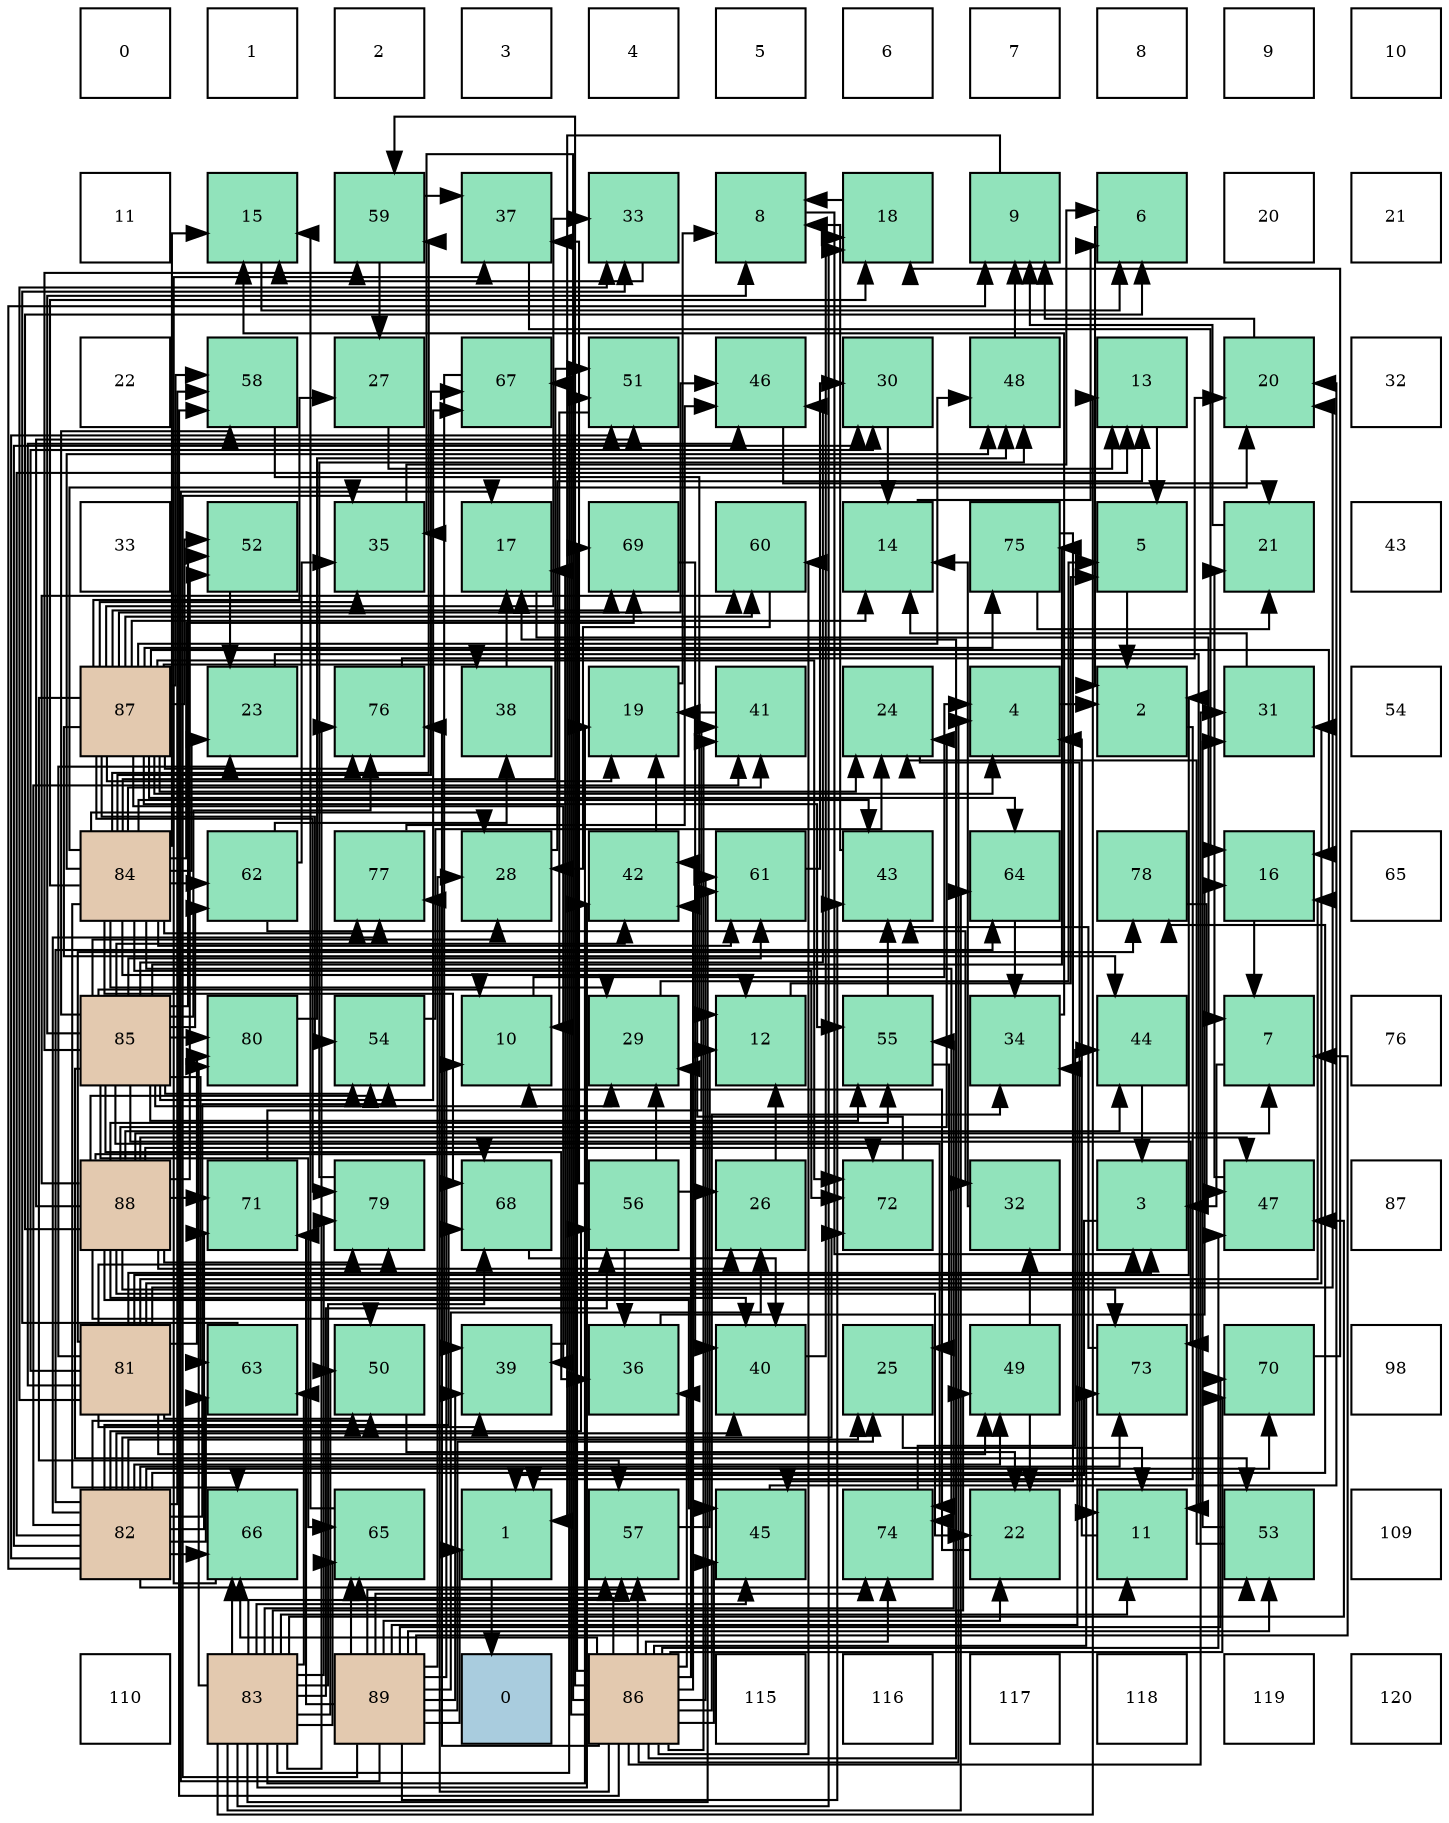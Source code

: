 digraph layout{
 rankdir=TB;
 splines=ortho;
 node [style=filled shape=square fixedsize=true width=0.6];
0[label="0", fontsize=8, fillcolor="#ffffff"];
1[label="1", fontsize=8, fillcolor="#ffffff"];
2[label="2", fontsize=8, fillcolor="#ffffff"];
3[label="3", fontsize=8, fillcolor="#ffffff"];
4[label="4", fontsize=8, fillcolor="#ffffff"];
5[label="5", fontsize=8, fillcolor="#ffffff"];
6[label="6", fontsize=8, fillcolor="#ffffff"];
7[label="7", fontsize=8, fillcolor="#ffffff"];
8[label="8", fontsize=8, fillcolor="#ffffff"];
9[label="9", fontsize=8, fillcolor="#ffffff"];
10[label="10", fontsize=8, fillcolor="#ffffff"];
11[label="11", fontsize=8, fillcolor="#ffffff"];
12[label="15", fontsize=8, fillcolor="#91e3bb"];
13[label="59", fontsize=8, fillcolor="#91e3bb"];
14[label="37", fontsize=8, fillcolor="#91e3bb"];
15[label="33", fontsize=8, fillcolor="#91e3bb"];
16[label="8", fontsize=8, fillcolor="#91e3bb"];
17[label="18", fontsize=8, fillcolor="#91e3bb"];
18[label="9", fontsize=8, fillcolor="#91e3bb"];
19[label="6", fontsize=8, fillcolor="#91e3bb"];
20[label="20", fontsize=8, fillcolor="#ffffff"];
21[label="21", fontsize=8, fillcolor="#ffffff"];
22[label="22", fontsize=8, fillcolor="#ffffff"];
23[label="58", fontsize=8, fillcolor="#91e3bb"];
24[label="27", fontsize=8, fillcolor="#91e3bb"];
25[label="67", fontsize=8, fillcolor="#91e3bb"];
26[label="51", fontsize=8, fillcolor="#91e3bb"];
27[label="46", fontsize=8, fillcolor="#91e3bb"];
28[label="30", fontsize=8, fillcolor="#91e3bb"];
29[label="48", fontsize=8, fillcolor="#91e3bb"];
30[label="13", fontsize=8, fillcolor="#91e3bb"];
31[label="20", fontsize=8, fillcolor="#91e3bb"];
32[label="32", fontsize=8, fillcolor="#ffffff"];
33[label="33", fontsize=8, fillcolor="#ffffff"];
34[label="52", fontsize=8, fillcolor="#91e3bb"];
35[label="35", fontsize=8, fillcolor="#91e3bb"];
36[label="17", fontsize=8, fillcolor="#91e3bb"];
37[label="69", fontsize=8, fillcolor="#91e3bb"];
38[label="60", fontsize=8, fillcolor="#91e3bb"];
39[label="14", fontsize=8, fillcolor="#91e3bb"];
40[label="75", fontsize=8, fillcolor="#91e3bb"];
41[label="5", fontsize=8, fillcolor="#91e3bb"];
42[label="21", fontsize=8, fillcolor="#91e3bb"];
43[label="43", fontsize=8, fillcolor="#ffffff"];
44[label="87", fontsize=8, fillcolor="#e3c9af"];
45[label="23", fontsize=8, fillcolor="#91e3bb"];
46[label="76", fontsize=8, fillcolor="#91e3bb"];
47[label="38", fontsize=8, fillcolor="#91e3bb"];
48[label="19", fontsize=8, fillcolor="#91e3bb"];
49[label="41", fontsize=8, fillcolor="#91e3bb"];
50[label="24", fontsize=8, fillcolor="#91e3bb"];
51[label="4", fontsize=8, fillcolor="#91e3bb"];
52[label="2", fontsize=8, fillcolor="#91e3bb"];
53[label="31", fontsize=8, fillcolor="#91e3bb"];
54[label="54", fontsize=8, fillcolor="#ffffff"];
55[label="84", fontsize=8, fillcolor="#e3c9af"];
56[label="62", fontsize=8, fillcolor="#91e3bb"];
57[label="77", fontsize=8, fillcolor="#91e3bb"];
58[label="28", fontsize=8, fillcolor="#91e3bb"];
59[label="42", fontsize=8, fillcolor="#91e3bb"];
60[label="61", fontsize=8, fillcolor="#91e3bb"];
61[label="43", fontsize=8, fillcolor="#91e3bb"];
62[label="64", fontsize=8, fillcolor="#91e3bb"];
63[label="78", fontsize=8, fillcolor="#91e3bb"];
64[label="16", fontsize=8, fillcolor="#91e3bb"];
65[label="65", fontsize=8, fillcolor="#ffffff"];
66[label="85", fontsize=8, fillcolor="#e3c9af"];
67[label="80", fontsize=8, fillcolor="#91e3bb"];
68[label="54", fontsize=8, fillcolor="#91e3bb"];
69[label="10", fontsize=8, fillcolor="#91e3bb"];
70[label="29", fontsize=8, fillcolor="#91e3bb"];
71[label="12", fontsize=8, fillcolor="#91e3bb"];
72[label="55", fontsize=8, fillcolor="#91e3bb"];
73[label="34", fontsize=8, fillcolor="#91e3bb"];
74[label="44", fontsize=8, fillcolor="#91e3bb"];
75[label="7", fontsize=8, fillcolor="#91e3bb"];
76[label="76", fontsize=8, fillcolor="#ffffff"];
77[label="88", fontsize=8, fillcolor="#e3c9af"];
78[label="71", fontsize=8, fillcolor="#91e3bb"];
79[label="79", fontsize=8, fillcolor="#91e3bb"];
80[label="68", fontsize=8, fillcolor="#91e3bb"];
81[label="56", fontsize=8, fillcolor="#91e3bb"];
82[label="26", fontsize=8, fillcolor="#91e3bb"];
83[label="72", fontsize=8, fillcolor="#91e3bb"];
84[label="32", fontsize=8, fillcolor="#91e3bb"];
85[label="3", fontsize=8, fillcolor="#91e3bb"];
86[label="47", fontsize=8, fillcolor="#91e3bb"];
87[label="87", fontsize=8, fillcolor="#ffffff"];
88[label="81", fontsize=8, fillcolor="#e3c9af"];
89[label="63", fontsize=8, fillcolor="#91e3bb"];
90[label="50", fontsize=8, fillcolor="#91e3bb"];
91[label="39", fontsize=8, fillcolor="#91e3bb"];
92[label="36", fontsize=8, fillcolor="#91e3bb"];
93[label="40", fontsize=8, fillcolor="#91e3bb"];
94[label="25", fontsize=8, fillcolor="#91e3bb"];
95[label="49", fontsize=8, fillcolor="#91e3bb"];
96[label="73", fontsize=8, fillcolor="#91e3bb"];
97[label="70", fontsize=8, fillcolor="#91e3bb"];
98[label="98", fontsize=8, fillcolor="#ffffff"];
99[label="82", fontsize=8, fillcolor="#e3c9af"];
100[label="66", fontsize=8, fillcolor="#91e3bb"];
101[label="65", fontsize=8, fillcolor="#91e3bb"];
102[label="1", fontsize=8, fillcolor="#91e3bb"];
103[label="57", fontsize=8, fillcolor="#91e3bb"];
104[label="45", fontsize=8, fillcolor="#91e3bb"];
105[label="74", fontsize=8, fillcolor="#91e3bb"];
106[label="22", fontsize=8, fillcolor="#91e3bb"];
107[label="11", fontsize=8, fillcolor="#91e3bb"];
108[label="53", fontsize=8, fillcolor="#91e3bb"];
109[label="109", fontsize=8, fillcolor="#ffffff"];
110[label="110", fontsize=8, fillcolor="#ffffff"];
111[label="83", fontsize=8, fillcolor="#e3c9af"];
112[label="89", fontsize=8, fillcolor="#e3c9af"];
113[label="0", fontsize=8, fillcolor="#a9ccde"];
114[label="86", fontsize=8, fillcolor="#e3c9af"];
115[label="115", fontsize=8, fillcolor="#ffffff"];
116[label="116", fontsize=8, fillcolor="#ffffff"];
117[label="117", fontsize=8, fillcolor="#ffffff"];
118[label="118", fontsize=8, fillcolor="#ffffff"];
119[label="119", fontsize=8, fillcolor="#ffffff"];
120[label="120", fontsize=8, fillcolor="#ffffff"];
edge [constraint=false, style=vis];102 -> 113;
52 -> 102;
85 -> 102;
51 -> 52;
41 -> 52;
19 -> 52;
75 -> 85;
16 -> 85;
18 -> 102;
69 -> 51;
107 -> 51;
71 -> 41;
30 -> 41;
39 -> 19;
12 -> 19;
64 -> 75;
36 -> 75;
17 -> 16;
48 -> 16;
31 -> 18;
42 -> 18;
106 -> 69;
45 -> 107;
50 -> 107;
94 -> 107;
82 -> 71;
24 -> 30;
58 -> 30;
70 -> 41;
28 -> 39;
53 -> 39;
84 -> 39;
15 -> 12;
73 -> 12;
35 -> 19;
92 -> 64;
14 -> 64;
47 -> 36;
91 -> 36;
93 -> 17;
49 -> 48;
59 -> 48;
61 -> 16;
74 -> 85;
104 -> 31;
27 -> 42;
86 -> 42;
29 -> 18;
95 -> 106;
95 -> 84;
90 -> 106;
26 -> 69;
34 -> 45;
108 -> 50;
108 -> 53;
68 -> 50;
72 -> 94;
72 -> 61;
81 -> 82;
81 -> 70;
81 -> 92;
81 -> 14;
103 -> 71;
23 -> 71;
13 -> 24;
13 -> 14;
38 -> 58;
60 -> 28;
56 -> 84;
56 -> 35;
56 -> 47;
89 -> 15;
62 -> 73;
101 -> 12;
100 -> 14;
25 -> 91;
80 -> 93;
37 -> 93;
97 -> 17;
78 -> 49;
83 -> 59;
96 -> 61;
105 -> 74;
40 -> 42;
40 -> 104;
46 -> 31;
57 -> 27;
63 -> 86;
79 -> 29;
67 -> 29;
88 -> 52;
88 -> 85;
88 -> 64;
88 -> 31;
88 -> 45;
88 -> 28;
88 -> 53;
88 -> 15;
88 -> 91;
88 -> 27;
88 -> 95;
88 -> 90;
88 -> 63;
88 -> 79;
88 -> 67;
99 -> 18;
99 -> 30;
99 -> 94;
99 -> 28;
99 -> 93;
99 -> 49;
99 -> 95;
99 -> 90;
99 -> 26;
99 -> 108;
99 -> 68;
99 -> 81;
99 -> 23;
99 -> 89;
99 -> 62;
99 -> 100;
99 -> 80;
99 -> 97;
99 -> 78;
99 -> 83;
99 -> 96;
99 -> 57;
99 -> 63;
111 -> 107;
111 -> 30;
111 -> 17;
111 -> 48;
111 -> 59;
111 -> 104;
111 -> 86;
111 -> 95;
111 -> 90;
111 -> 26;
111 -> 72;
111 -> 81;
111 -> 103;
111 -> 60;
111 -> 89;
111 -> 62;
111 -> 101;
111 -> 100;
111 -> 80;
111 -> 46;
111 -> 79;
111 -> 67;
55 -> 71;
55 -> 12;
55 -> 17;
55 -> 31;
55 -> 45;
55 -> 58;
55 -> 70;
55 -> 49;
55 -> 61;
55 -> 29;
55 -> 26;
55 -> 13;
55 -> 60;
55 -> 56;
55 -> 100;
55 -> 25;
55 -> 80;
55 -> 37;
55 -> 83;
55 -> 105;
55 -> 57;
66 -> 16;
66 -> 69;
66 -> 58;
66 -> 70;
66 -> 92;
66 -> 59;
66 -> 27;
66 -> 34;
66 -> 108;
66 -> 68;
66 -> 72;
66 -> 23;
66 -> 13;
66 -> 60;
66 -> 56;
66 -> 89;
66 -> 101;
66 -> 25;
66 -> 96;
66 -> 105;
66 -> 40;
66 -> 46;
66 -> 67;
114 -> 51;
114 -> 36;
114 -> 70;
114 -> 53;
114 -> 73;
114 -> 35;
114 -> 92;
114 -> 49;
114 -> 59;
114 -> 104;
114 -> 86;
114 -> 103;
114 -> 23;
114 -> 13;
114 -> 38;
114 -> 60;
114 -> 101;
114 -> 100;
114 -> 25;
114 -> 37;
114 -> 97;
114 -> 96;
114 -> 105;
114 -> 46;
114 -> 57;
44 -> 51;
44 -> 39;
44 -> 64;
44 -> 48;
44 -> 50;
44 -> 24;
44 -> 15;
44 -> 35;
44 -> 47;
44 -> 91;
44 -> 74;
44 -> 27;
44 -> 29;
44 -> 34;
44 -> 68;
44 -> 72;
44 -> 103;
44 -> 23;
44 -> 38;
44 -> 62;
44 -> 37;
44 -> 83;
44 -> 40;
44 -> 46;
44 -> 79;
77 -> 19;
77 -> 75;
77 -> 106;
77 -> 50;
77 -> 82;
77 -> 93;
77 -> 74;
77 -> 104;
77 -> 86;
77 -> 90;
77 -> 26;
77 -> 34;
77 -> 68;
77 -> 72;
77 -> 38;
77 -> 80;
77 -> 78;
77 -> 83;
77 -> 96;
77 -> 79;
112 -> 102;
112 -> 75;
112 -> 69;
112 -> 36;
112 -> 106;
112 -> 94;
112 -> 82;
112 -> 58;
112 -> 73;
112 -> 35;
112 -> 91;
112 -> 61;
112 -> 108;
112 -> 103;
112 -> 101;
112 -> 97;
112 -> 78;
112 -> 105;
edge [constraint=true, style=invis];
0 -> 11 -> 22 -> 33 -> 44 -> 55 -> 66 -> 77 -> 88 -> 99 -> 110;
1 -> 12 -> 23 -> 34 -> 45 -> 56 -> 67 -> 78 -> 89 -> 100 -> 111;
2 -> 13 -> 24 -> 35 -> 46 -> 57 -> 68 -> 79 -> 90 -> 101 -> 112;
3 -> 14 -> 25 -> 36 -> 47 -> 58 -> 69 -> 80 -> 91 -> 102 -> 113;
4 -> 15 -> 26 -> 37 -> 48 -> 59 -> 70 -> 81 -> 92 -> 103 -> 114;
5 -> 16 -> 27 -> 38 -> 49 -> 60 -> 71 -> 82 -> 93 -> 104 -> 115;
6 -> 17 -> 28 -> 39 -> 50 -> 61 -> 72 -> 83 -> 94 -> 105 -> 116;
7 -> 18 -> 29 -> 40 -> 51 -> 62 -> 73 -> 84 -> 95 -> 106 -> 117;
8 -> 19 -> 30 -> 41 -> 52 -> 63 -> 74 -> 85 -> 96 -> 107 -> 118;
9 -> 20 -> 31 -> 42 -> 53 -> 64 -> 75 -> 86 -> 97 -> 108 -> 119;
10 -> 21 -> 32 -> 43 -> 54 -> 65 -> 76 -> 87 -> 98 -> 109 -> 120;
rank = same {0 -> 1 -> 2 -> 3 -> 4 -> 5 -> 6 -> 7 -> 8 -> 9 -> 10};
rank = same {11 -> 12 -> 13 -> 14 -> 15 -> 16 -> 17 -> 18 -> 19 -> 20 -> 21};
rank = same {22 -> 23 -> 24 -> 25 -> 26 -> 27 -> 28 -> 29 -> 30 -> 31 -> 32};
rank = same {33 -> 34 -> 35 -> 36 -> 37 -> 38 -> 39 -> 40 -> 41 -> 42 -> 43};
rank = same {44 -> 45 -> 46 -> 47 -> 48 -> 49 -> 50 -> 51 -> 52 -> 53 -> 54};
rank = same {55 -> 56 -> 57 -> 58 -> 59 -> 60 -> 61 -> 62 -> 63 -> 64 -> 65};
rank = same {66 -> 67 -> 68 -> 69 -> 70 -> 71 -> 72 -> 73 -> 74 -> 75 -> 76};
rank = same {77 -> 78 -> 79 -> 80 -> 81 -> 82 -> 83 -> 84 -> 85 -> 86 -> 87};
rank = same {88 -> 89 -> 90 -> 91 -> 92 -> 93 -> 94 -> 95 -> 96 -> 97 -> 98};
rank = same {99 -> 100 -> 101 -> 102 -> 103 -> 104 -> 105 -> 106 -> 107 -> 108 -> 109};
rank = same {110 -> 111 -> 112 -> 113 -> 114 -> 115 -> 116 -> 117 -> 118 -> 119 -> 120};
}